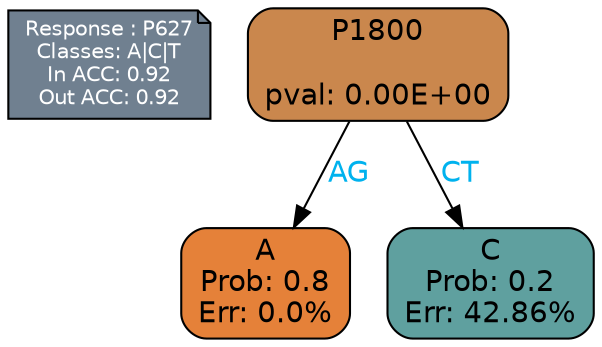 digraph Tree {
node [shape=box, style="filled, rounded", color="black", fontname=helvetica] ;
graph [ranksep=equally, splines=polylines, bgcolor=transparent, dpi=600] ;
edge [fontname=helvetica] ;
LEGEND [label="Response : P627
Classes: A|C|T
In ACC: 0.92
Out ACC: 0.92
",shape=note,align=left,style=filled,fillcolor="slategray",fontcolor="white",fontsize=10];1 [label="P1800

pval: 0.00E+00", fillcolor="#ca874d"] ;
2 [label="A
Prob: 0.8
Err: 0.0%", fillcolor="#e58139"] ;
3 [label="C
Prob: 0.2
Err: 42.86%", fillcolor="#5fa09f"] ;
1 -> 2 [label="AG",fontcolor=deepskyblue2] ;
1 -> 3 [label="CT",fontcolor=deepskyblue2] ;
{rank = same; 2;3;}{rank = same; LEGEND;1;}}